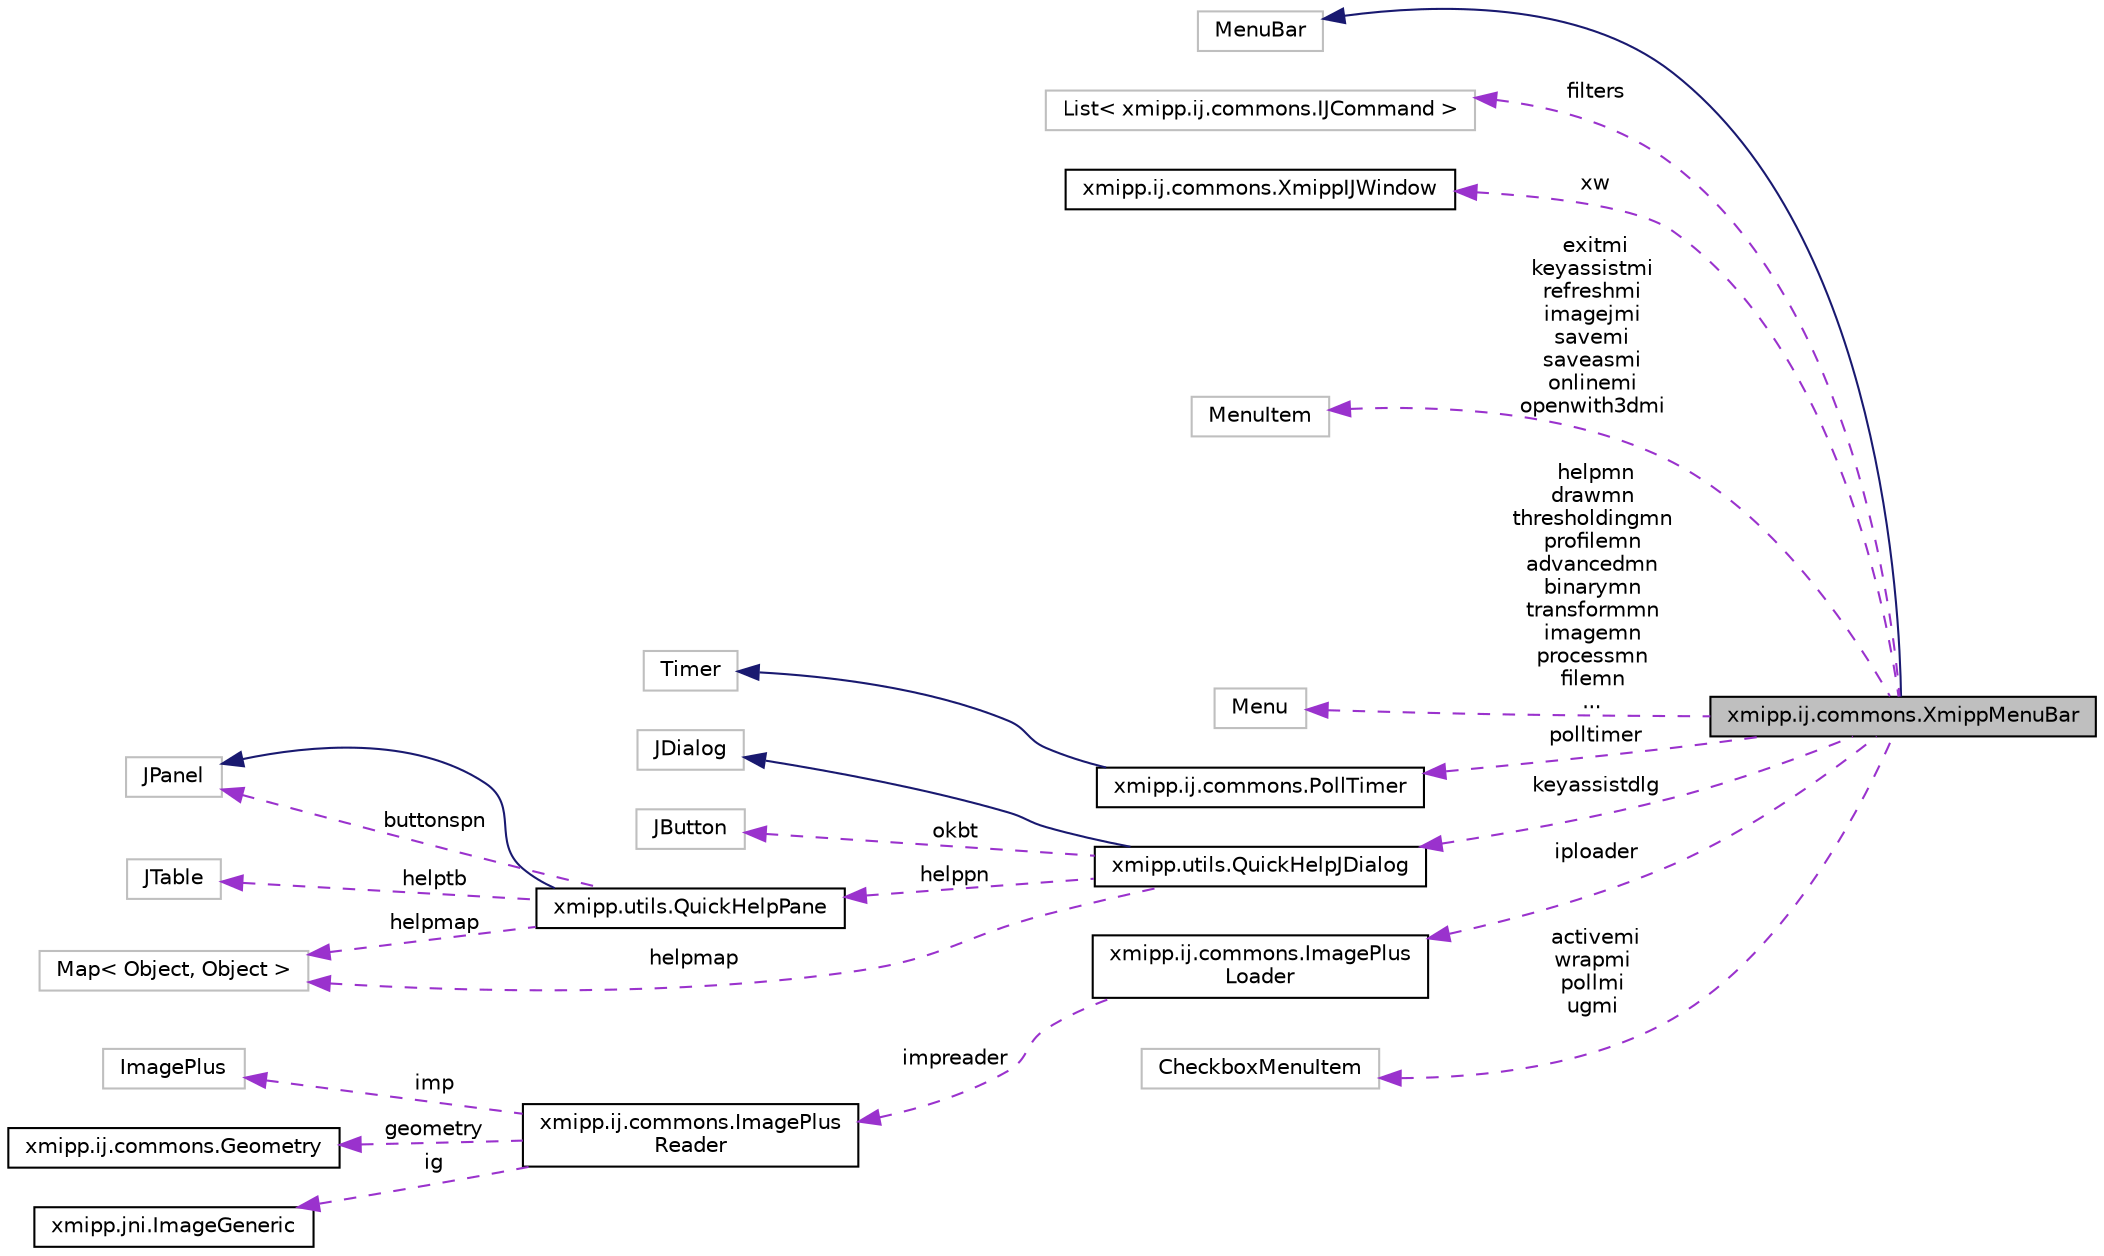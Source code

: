 digraph "xmipp.ij.commons.XmippMenuBar"
{
  edge [fontname="Helvetica",fontsize="10",labelfontname="Helvetica",labelfontsize="10"];
  node [fontname="Helvetica",fontsize="10",shape=record];
  rankdir="LR";
  Node2 [label="xmipp.ij.commons.XmippMenuBar",height=0.2,width=0.4,color="black", fillcolor="grey75", style="filled", fontcolor="black"];
  Node3 -> Node2 [dir="back",color="midnightblue",fontsize="10",style="solid",fontname="Helvetica"];
  Node3 [label="MenuBar",height=0.2,width=0.4,color="grey75", fillcolor="white", style="filled"];
  Node4 -> Node2 [dir="back",color="darkorchid3",fontsize="10",style="dashed",label=" filters" ,fontname="Helvetica"];
  Node4 [label="List\< xmipp.ij.commons.IJCommand \>",height=0.2,width=0.4,color="grey75", fillcolor="white", style="filled"];
  Node5 -> Node2 [dir="back",color="darkorchid3",fontsize="10",style="dashed",label=" xw" ,fontname="Helvetica"];
  Node5 [label="xmipp.ij.commons.XmippIJWindow",height=0.2,width=0.4,color="black", fillcolor="white", style="filled",URL="$interfacexmipp_1_1ij_1_1commons_1_1XmippIJWindow.html"];
  Node6 -> Node2 [dir="back",color="darkorchid3",fontsize="10",style="dashed",label=" exitmi\nkeyassistmi\nrefreshmi\nimagejmi\nsavemi\nsaveasmi\nonlinemi\nopenwith3dmi" ,fontname="Helvetica"];
  Node6 [label="MenuItem",height=0.2,width=0.4,color="grey75", fillcolor="white", style="filled"];
  Node7 -> Node2 [dir="back",color="darkorchid3",fontsize="10",style="dashed",label=" helpmn\ndrawmn\nthresholdingmn\nprofilemn\nadvancedmn\nbinarymn\ntransformmn\nimagemn\nprocessmn\nfilemn\n..." ,fontname="Helvetica"];
  Node7 [label="Menu",height=0.2,width=0.4,color="grey75", fillcolor="white", style="filled"];
  Node8 -> Node2 [dir="back",color="darkorchid3",fontsize="10",style="dashed",label=" polltimer" ,fontname="Helvetica"];
  Node8 [label="xmipp.ij.commons.PollTimer",height=0.2,width=0.4,color="black", fillcolor="white", style="filled",URL="$classxmipp_1_1ij_1_1commons_1_1PollTimer.html"];
  Node9 -> Node8 [dir="back",color="midnightblue",fontsize="10",style="solid",fontname="Helvetica"];
  Node9 [label="Timer",height=0.2,width=0.4,color="grey75", fillcolor="white", style="filled"];
  Node10 -> Node2 [dir="back",color="darkorchid3",fontsize="10",style="dashed",label=" keyassistdlg" ,fontname="Helvetica"];
  Node10 [label="xmipp.utils.QuickHelpJDialog",height=0.2,width=0.4,color="black", fillcolor="white", style="filled",URL="$classxmipp_1_1utils_1_1QuickHelpJDialog.html"];
  Node11 -> Node10 [dir="back",color="midnightblue",fontsize="10",style="solid",fontname="Helvetica"];
  Node11 [label="JDialog",height=0.2,width=0.4,color="grey75", fillcolor="white", style="filled"];
  Node12 -> Node10 [dir="back",color="darkorchid3",fontsize="10",style="dashed",label=" okbt" ,fontname="Helvetica"];
  Node12 [label="JButton",height=0.2,width=0.4,color="grey75", fillcolor="white", style="filled"];
  Node13 -> Node10 [dir="back",color="darkorchid3",fontsize="10",style="dashed",label=" helppn" ,fontname="Helvetica"];
  Node13 [label="xmipp.utils.QuickHelpPane",height=0.2,width=0.4,color="black", fillcolor="white", style="filled",URL="$classxmipp_1_1utils_1_1QuickHelpPane.html"];
  Node14 -> Node13 [dir="back",color="midnightblue",fontsize="10",style="solid",fontname="Helvetica"];
  Node14 [label="JPanel",height=0.2,width=0.4,color="grey75", fillcolor="white", style="filled"];
  Node15 -> Node13 [dir="back",color="darkorchid3",fontsize="10",style="dashed",label=" helptb" ,fontname="Helvetica"];
  Node15 [label="JTable",height=0.2,width=0.4,color="grey75", fillcolor="white", style="filled"];
  Node14 -> Node13 [dir="back",color="darkorchid3",fontsize="10",style="dashed",label=" buttonspn" ,fontname="Helvetica"];
  Node16 -> Node13 [dir="back",color="darkorchid3",fontsize="10",style="dashed",label=" helpmap" ,fontname="Helvetica"];
  Node16 [label="Map\< Object, Object \>",height=0.2,width=0.4,color="grey75", fillcolor="white", style="filled"];
  Node16 -> Node10 [dir="back",color="darkorchid3",fontsize="10",style="dashed",label=" helpmap" ,fontname="Helvetica"];
  Node17 -> Node2 [dir="back",color="darkorchid3",fontsize="10",style="dashed",label=" iploader" ,fontname="Helvetica"];
  Node17 [label="xmipp.ij.commons.ImagePlus\lLoader",height=0.2,width=0.4,color="black", fillcolor="white", style="filled",URL="$classxmipp_1_1ij_1_1commons_1_1ImagePlusLoader.html"];
  Node18 -> Node17 [dir="back",color="darkorchid3",fontsize="10",style="dashed",label=" impreader" ,fontname="Helvetica"];
  Node18 [label="xmipp.ij.commons.ImagePlus\lReader",height=0.2,width=0.4,color="black", fillcolor="white", style="filled",URL="$classxmipp_1_1ij_1_1commons_1_1ImagePlusReader.html"];
  Node19 -> Node18 [dir="back",color="darkorchid3",fontsize="10",style="dashed",label=" imp" ,fontname="Helvetica"];
  Node19 [label="ImagePlus",height=0.2,width=0.4,color="grey75", fillcolor="white", style="filled"];
  Node20 -> Node18 [dir="back",color="darkorchid3",fontsize="10",style="dashed",label=" geometry" ,fontname="Helvetica"];
  Node20 [label="xmipp.ij.commons.Geometry",height=0.2,width=0.4,color="black", fillcolor="white", style="filled",URL="$classxmipp_1_1ij_1_1commons_1_1Geometry.html"];
  Node21 -> Node18 [dir="back",color="darkorchid3",fontsize="10",style="dashed",label=" ig" ,fontname="Helvetica"];
  Node21 [label="xmipp.jni.ImageGeneric",height=0.2,width=0.4,color="black", fillcolor="white", style="filled",URL="$classxmipp_1_1jni_1_1ImageGeneric.html"];
  Node22 -> Node2 [dir="back",color="darkorchid3",fontsize="10",style="dashed",label=" activemi\nwrapmi\npollmi\nugmi" ,fontname="Helvetica"];
  Node22 [label="CheckboxMenuItem",height=0.2,width=0.4,color="grey75", fillcolor="white", style="filled"];
}
